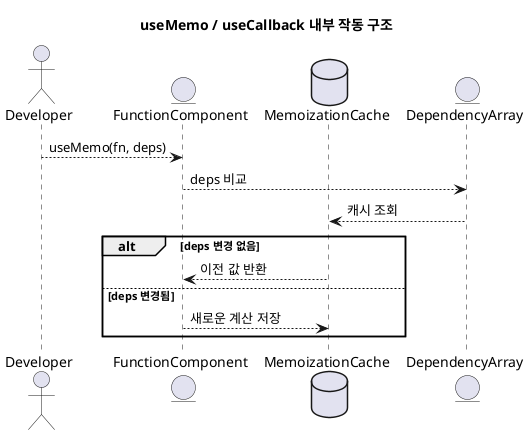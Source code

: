 @startuml
title useMemo / useCallback 내부 작동 구조

actor Developer
entity FunctionComponent
database MemoizationCache
entity DependencyArray

Developer --> FunctionComponent : useMemo(fn, deps)
FunctionComponent --> DependencyArray : deps 비교
DependencyArray --> MemoizationCache : 캐시 조회

alt deps 변경 없음
MemoizationCache --> FunctionComponent : 이전 값 반환
else deps 변경됨
FunctionComponent --> MemoizationCache : 새로운 계산 저장
end

@enduml
